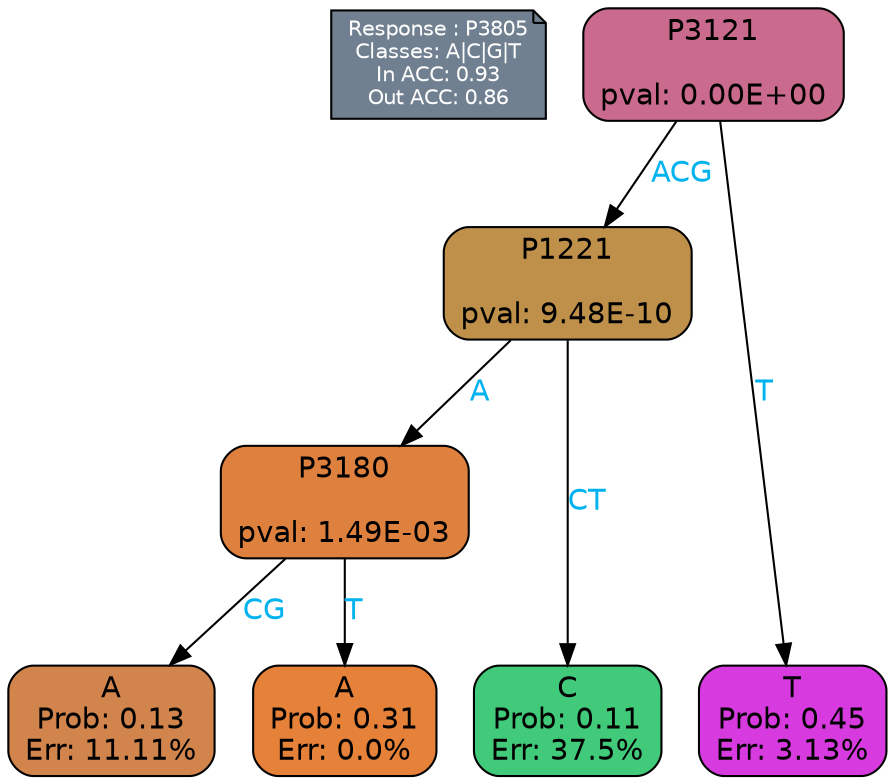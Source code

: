 digraph Tree {
node [shape=box, style="filled, rounded", color="black", fontname=helvetica] ;
graph [ranksep=equally, splines=polylines, bgcolor=transparent, dpi=600] ;
edge [fontname=helvetica] ;
LEGEND [label="Response : P3805
Classes: A|C|G|T
In ACC: 0.93
Out ACC: 0.86
",shape=note,align=left,style=filled,fillcolor="slategray",fontcolor="white",fontsize=10];1 [label="P3121

pval: 0.00E+00", fillcolor="#ca6a8d"] ;
2 [label="P1221

pval: 9.48E-10", fillcolor="#bf904a"] ;
3 [label="P3180

pval: 1.49E-03", fillcolor="#df813e"] ;
4 [label="A
Prob: 0.13
Err: 11.11%", fillcolor="#d1844c"] ;
5 [label="A
Prob: 0.31
Err: 0.0%", fillcolor="#e58139"] ;
6 [label="C
Prob: 0.11
Err: 37.5%", fillcolor="#41ca79"] ;
7 [label="T
Prob: 0.45
Err: 3.13%", fillcolor="#d73bdf"] ;
1 -> 2 [label="ACG",fontcolor=deepskyblue2] ;
1 -> 7 [label="T",fontcolor=deepskyblue2] ;
2 -> 3 [label="A",fontcolor=deepskyblue2] ;
2 -> 6 [label="CT",fontcolor=deepskyblue2] ;
3 -> 4 [label="CG",fontcolor=deepskyblue2] ;
3 -> 5 [label="T",fontcolor=deepskyblue2] ;
{rank = same; 4;5;6;7;}{rank = same; LEGEND;1;}}